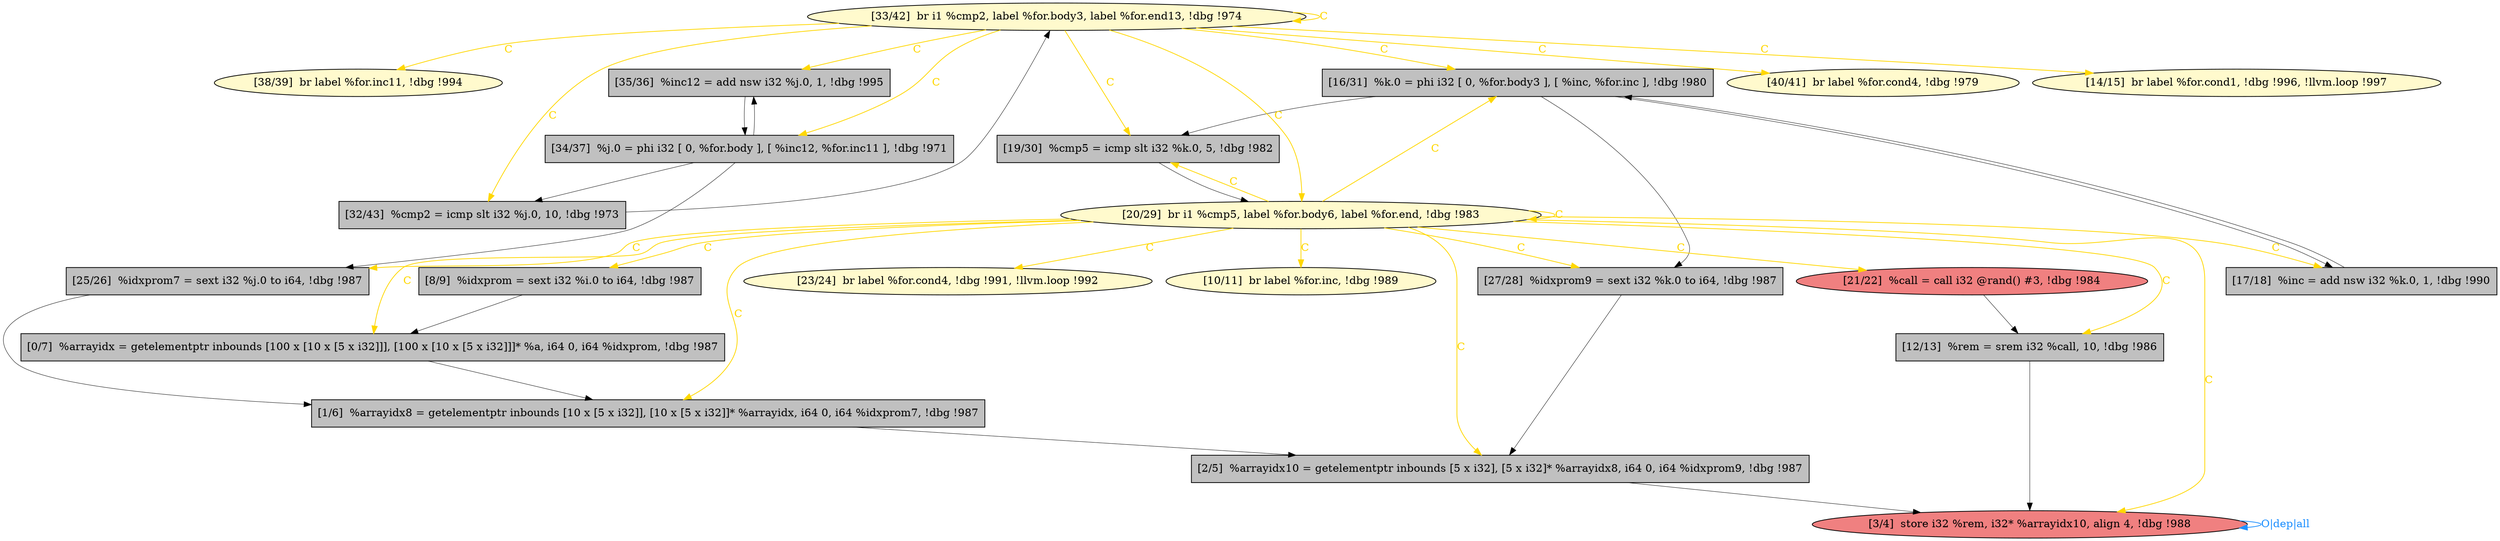 
digraph G {


node451 [fillcolor=lemonchiffon,label="[38/39]  br label %for.inc11, !dbg !994",shape=ellipse,style=filled ]
node450 [fillcolor=grey,label="[35/36]  %inc12 = add nsw i32 %j.0, 1, !dbg !995",shape=rectangle,style=filled ]
node448 [fillcolor=grey,label="[34/37]  %j.0 = phi i32 [ 0, %for.body ], [ %inc12, %for.inc11 ], !dbg !971",shape=rectangle,style=filled ]
node436 [fillcolor=grey,label="[16/31]  %k.0 = phi i32 [ 0, %for.body3 ], [ %inc, %for.inc ], !dbg !980",shape=rectangle,style=filled ]
node447 [fillcolor=lemonchiffon,label="[40/41]  br label %for.cond4, !dbg !979",shape=ellipse,style=filled ]
node439 [fillcolor=grey,label="[2/5]  %arrayidx10 = getelementptr inbounds [5 x i32], [5 x i32]* %arrayidx8, i64 0, i64 %idxprom9, !dbg !987",shape=rectangle,style=filled ]
node440 [fillcolor=lightcoral,label="[3/4]  store i32 %rem, i32* %arrayidx10, align 4, !dbg !988",shape=ellipse,style=filled ]
node441 [fillcolor=grey,label="[32/43]  %cmp2 = icmp slt i32 %j.0, 10, !dbg !973",shape=rectangle,style=filled ]
node443 [fillcolor=lemonchiffon,label="[23/24]  br label %for.cond4, !dbg !991, !llvm.loop !992",shape=ellipse,style=filled ]
node435 [fillcolor=lemonchiffon,label="[14/15]  br label %for.cond1, !dbg !996, !llvm.loop !997",shape=ellipse,style=filled ]
node445 [fillcolor=grey,label="[25/26]  %idxprom7 = sext i32 %j.0 to i64, !dbg !987",shape=rectangle,style=filled ]
node449 [fillcolor=lemonchiffon,label="[20/29]  br i1 %cmp5, label %for.body6, label %for.end, !dbg !983",shape=ellipse,style=filled ]
node446 [fillcolor=lemonchiffon,label="[33/42]  br i1 %cmp2, label %for.body3, label %for.end13, !dbg !974",shape=ellipse,style=filled ]
node431 [fillcolor=grey,label="[0/7]  %arrayidx = getelementptr inbounds [100 x [10 x [5 x i32]]], [100 x [10 x [5 x i32]]]* %a, i64 0, i64 %idxprom, !dbg !987",shape=rectangle,style=filled ]
node434 [fillcolor=grey,label="[12/13]  %rem = srem i32 %call, 10, !dbg !986",shape=rectangle,style=filled ]
node432 [fillcolor=grey,label="[8/9]  %idxprom = sext i32 %i.0 to i64, !dbg !987",shape=rectangle,style=filled ]
node437 [fillcolor=grey,label="[19/30]  %cmp5 = icmp slt i32 %k.0, 5, !dbg !982",shape=rectangle,style=filled ]
node438 [fillcolor=grey,label="[1/6]  %arrayidx8 = getelementptr inbounds [10 x [5 x i32]], [10 x [5 x i32]]* %arrayidx, i64 0, i64 %idxprom7, !dbg !987",shape=rectangle,style=filled ]
node442 [fillcolor=grey,label="[27/28]  %idxprom9 = sext i32 %k.0 to i64, !dbg !987",shape=rectangle,style=filled ]
node452 [fillcolor=lightcoral,label="[21/22]  %call = call i32 @rand() #3, !dbg !984",shape=ellipse,style=filled ]
node433 [fillcolor=lemonchiffon,label="[10/11]  br label %for.inc, !dbg !989",shape=ellipse,style=filled ]
node444 [fillcolor=grey,label="[17/18]  %inc = add nsw i32 %k.0, 1, !dbg !990",shape=rectangle,style=filled ]

node446->node451 [style=solid,color=gold,label="C",penwidth=1.0,fontcolor=gold ]
node449->node431 [style=solid,color=gold,label="C",penwidth=1.0,fontcolor=gold ]
node432->node431 [style=solid,color=black,label="",penwidth=0.5,fontcolor=black ]
node449->node436 [style=solid,color=gold,label="C",penwidth=1.0,fontcolor=gold ]
node440->node440 [style=solid,color=dodgerblue,label="O|dep|all",penwidth=1.0,fontcolor=dodgerblue ]
node446->node441 [style=solid,color=gold,label="C",penwidth=1.0,fontcolor=gold ]
node438->node439 [style=solid,color=black,label="",penwidth=0.5,fontcolor=black ]
node434->node440 [style=solid,color=black,label="",penwidth=0.5,fontcolor=black ]
node449->node433 [style=solid,color=gold,label="C",penwidth=1.0,fontcolor=gold ]
node449->node432 [style=solid,color=gold,label="C",penwidth=1.0,fontcolor=gold ]
node436->node437 [style=solid,color=black,label="",penwidth=0.5,fontcolor=black ]
node448->node441 [style=solid,color=black,label="",penwidth=0.5,fontcolor=black ]
node449->node437 [style=solid,color=gold,label="C",penwidth=1.0,fontcolor=gold ]
node436->node444 [style=solid,color=black,label="",penwidth=0.5,fontcolor=black ]
node441->node446 [style=solid,color=black,label="",penwidth=0.5,fontcolor=black ]
node436->node442 [style=solid,color=black,label="",penwidth=0.5,fontcolor=black ]
node444->node436 [style=solid,color=black,label="",penwidth=0.5,fontcolor=black ]
node449->node440 [style=solid,color=gold,label="C",penwidth=1.0,fontcolor=gold ]
node445->node438 [style=solid,color=black,label="",penwidth=0.5,fontcolor=black ]
node448->node450 [style=solid,color=black,label="",penwidth=0.5,fontcolor=black ]
node446->node448 [style=solid,color=gold,label="C",penwidth=1.0,fontcolor=gold ]
node449->node439 [style=solid,color=gold,label="C",penwidth=1.0,fontcolor=gold ]
node446->node446 [style=solid,color=gold,label="C",penwidth=1.0,fontcolor=gold ]
node442->node439 [style=solid,color=black,label="",penwidth=0.5,fontcolor=black ]
node449->node449 [style=solid,color=gold,label="C",penwidth=1.0,fontcolor=gold ]
node439->node440 [style=solid,color=black,label="",penwidth=0.5,fontcolor=black ]
node446->node447 [style=solid,color=gold,label="C",penwidth=1.0,fontcolor=gold ]
node450->node448 [style=solid,color=black,label="",penwidth=0.5,fontcolor=black ]
node449->node443 [style=solid,color=gold,label="C",penwidth=1.0,fontcolor=gold ]
node446->node436 [style=solid,color=gold,label="C",penwidth=1.0,fontcolor=gold ]
node449->node434 [style=solid,color=gold,label="C",penwidth=1.0,fontcolor=gold ]
node449->node445 [style=solid,color=gold,label="C",penwidth=1.0,fontcolor=gold ]
node449->node452 [style=solid,color=gold,label="C",penwidth=1.0,fontcolor=gold ]
node446->node435 [style=solid,color=gold,label="C",penwidth=1.0,fontcolor=gold ]
node449->node442 [style=solid,color=gold,label="C",penwidth=1.0,fontcolor=gold ]
node446->node437 [style=solid,color=gold,label="C",penwidth=1.0,fontcolor=gold ]
node431->node438 [style=solid,color=black,label="",penwidth=0.5,fontcolor=black ]
node449->node444 [style=solid,color=gold,label="C",penwidth=1.0,fontcolor=gold ]
node452->node434 [style=solid,color=black,label="",penwidth=0.5,fontcolor=black ]
node448->node445 [style=solid,color=black,label="",penwidth=0.5,fontcolor=black ]
node437->node449 [style=solid,color=black,label="",penwidth=0.5,fontcolor=black ]
node446->node449 [style=solid,color=gold,label="C",penwidth=1.0,fontcolor=gold ]
node449->node438 [style=solid,color=gold,label="C",penwidth=1.0,fontcolor=gold ]
node446->node450 [style=solid,color=gold,label="C",penwidth=1.0,fontcolor=gold ]


}
